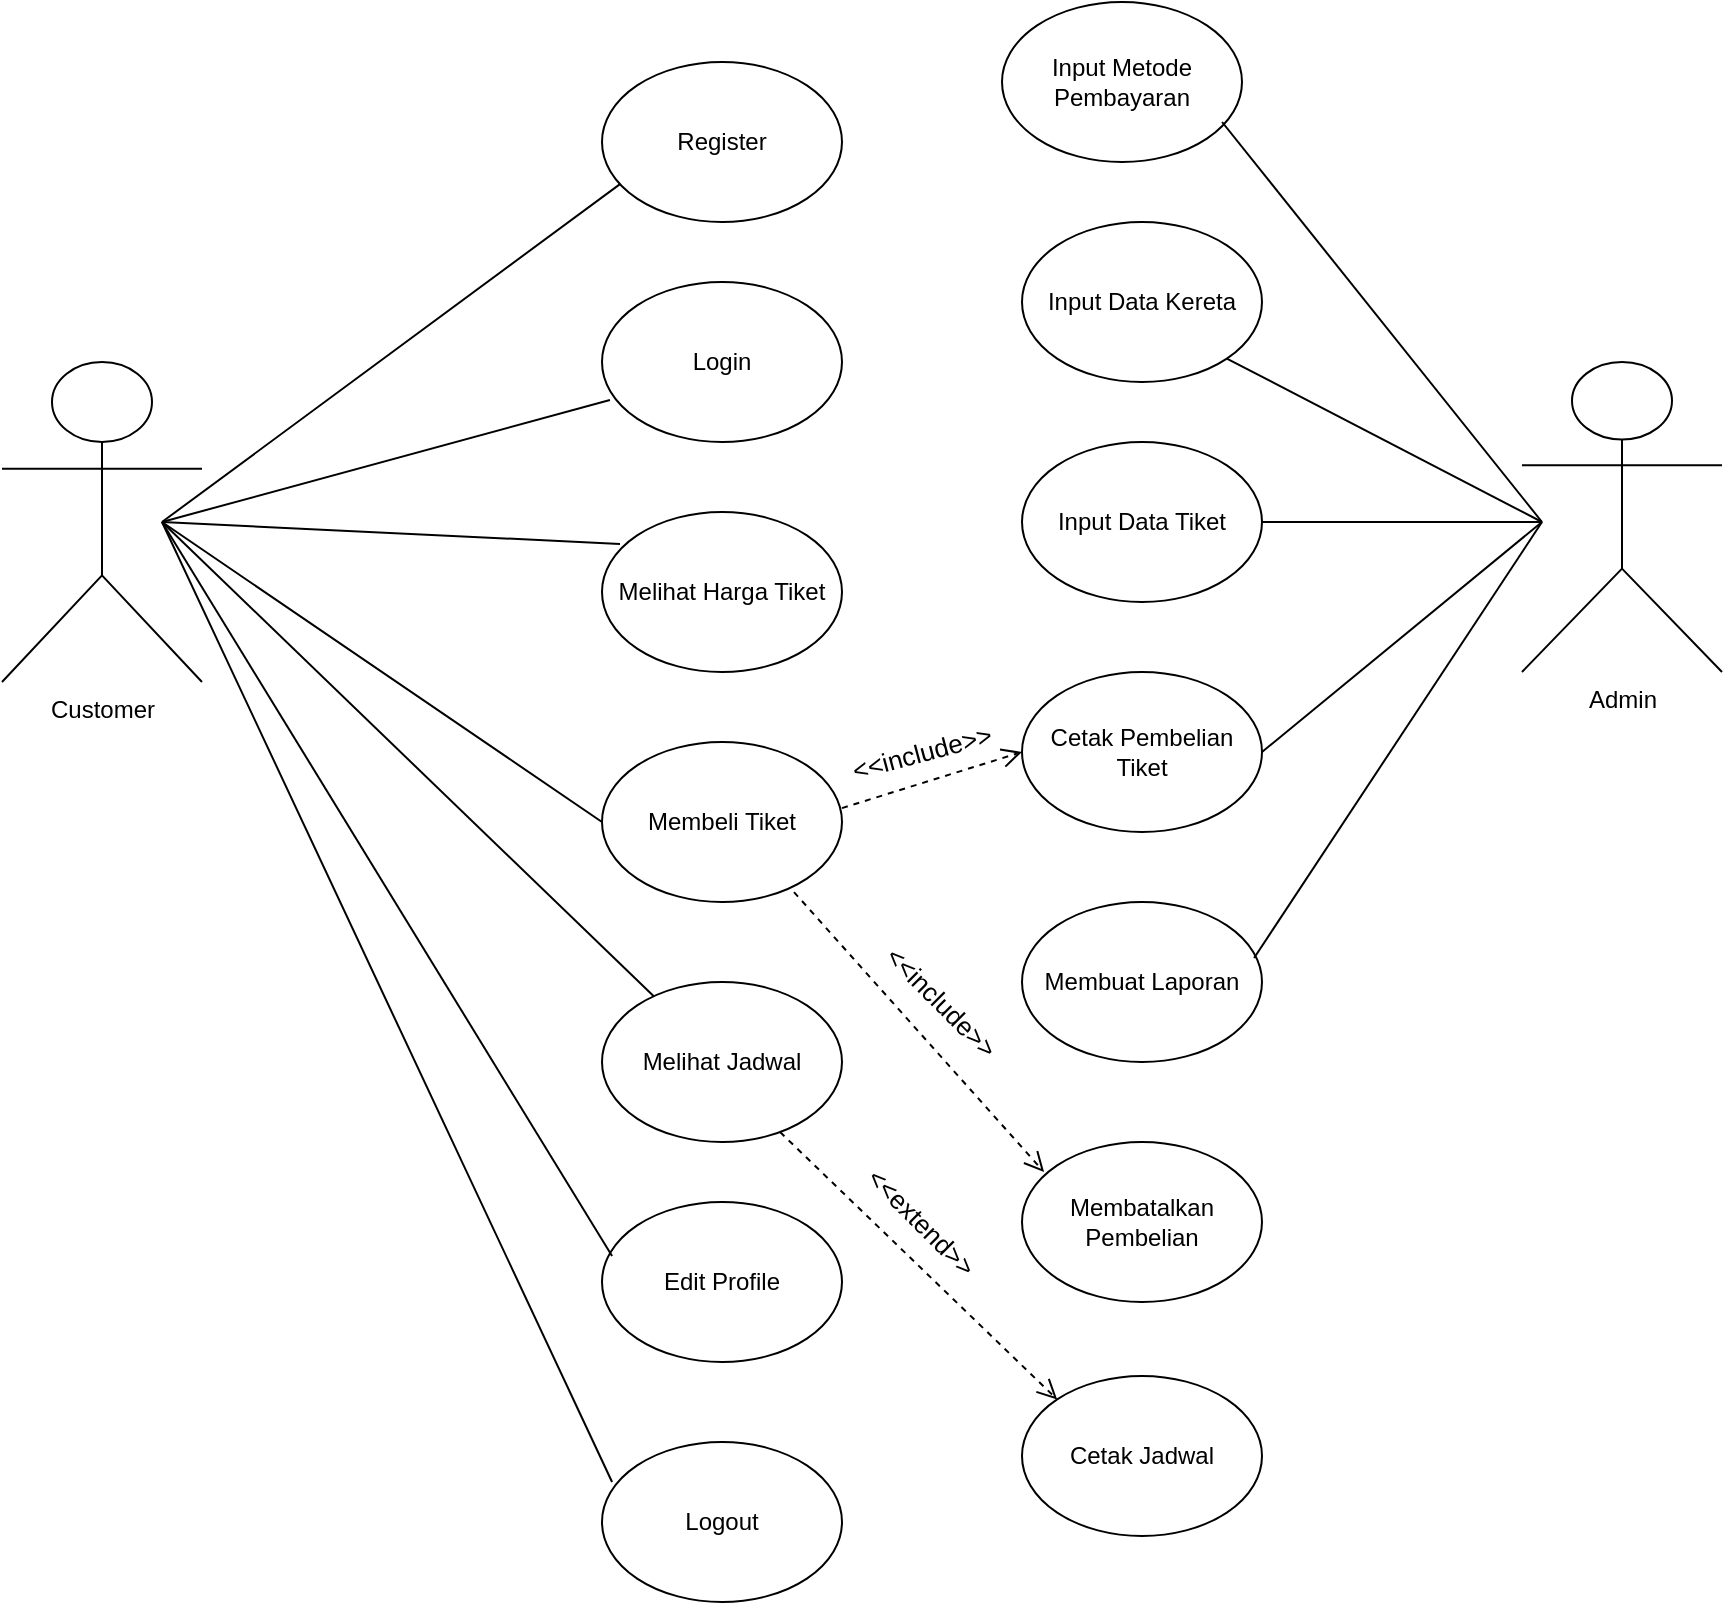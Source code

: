 <mxfile version="21.7.5" type="device">
  <diagram id="mZ1jXsFTw39e8vWFxzHy" name="Page-1">
    <mxGraphModel dx="1434" dy="828" grid="1" gridSize="10" guides="1" tooltips="1" connect="1" arrows="1" fold="1" page="1" pageScale="1" pageWidth="1169" pageHeight="1654" math="0" shadow="0">
      <root>
        <mxCell id="0" />
        <mxCell id="1" parent="0" />
        <mxCell id="TftSYKpcHe7Bgrr4YejO-1" value="Customer" style="shape=umlActor;verticalLabelPosition=bottom;verticalAlign=top;html=1;outlineConnect=0;" parent="1" vertex="1">
          <mxGeometry x="190" y="240" width="100" height="160" as="geometry" />
        </mxCell>
        <mxCell id="TftSYKpcHe7Bgrr4YejO-3" value="Admin" style="shape=umlActor;verticalLabelPosition=bottom;verticalAlign=top;html=1;outlineConnect=0;" parent="1" vertex="1">
          <mxGeometry x="950" y="240" width="100" height="155" as="geometry" />
        </mxCell>
        <mxCell id="TftSYKpcHe7Bgrr4YejO-4" value="Register" style="ellipse;whiteSpace=wrap;html=1;" parent="1" vertex="1">
          <mxGeometry x="490" y="90" width="120" height="80" as="geometry" />
        </mxCell>
        <mxCell id="TftSYKpcHe7Bgrr4YejO-5" value="Login" style="ellipse;whiteSpace=wrap;html=1;" parent="1" vertex="1">
          <mxGeometry x="490" y="200" width="120" height="80" as="geometry" />
        </mxCell>
        <mxCell id="kyED8NULXGfsoG9jFzMG-1" value="Edit Profile" style="ellipse;whiteSpace=wrap;html=1;" parent="1" vertex="1">
          <mxGeometry x="490" y="660" width="120" height="80" as="geometry" />
        </mxCell>
        <mxCell id="kyED8NULXGfsoG9jFzMG-2" value="Membeli Tiket" style="ellipse;whiteSpace=wrap;html=1;" parent="1" vertex="1">
          <mxGeometry x="490" y="430" width="120" height="80" as="geometry" />
        </mxCell>
        <mxCell id="kyED8NULXGfsoG9jFzMG-3" value="Melihat Jadwal" style="ellipse;whiteSpace=wrap;html=1;" parent="1" vertex="1">
          <mxGeometry x="490" y="550" width="120" height="80" as="geometry" />
        </mxCell>
        <mxCell id="kyED8NULXGfsoG9jFzMG-4" value="Membatalkan Pembelian" style="ellipse;whiteSpace=wrap;html=1;" parent="1" vertex="1">
          <mxGeometry x="700" y="630" width="120" height="80" as="geometry" />
        </mxCell>
        <mxCell id="kyED8NULXGfsoG9jFzMG-5" value="Cetak Jadwal" style="ellipse;whiteSpace=wrap;html=1;" parent="1" vertex="1">
          <mxGeometry x="700" y="747" width="120" height="80" as="geometry" />
        </mxCell>
        <mxCell id="kyED8NULXGfsoG9jFzMG-6" value="Input Data Kereta" style="ellipse;whiteSpace=wrap;html=1;" parent="1" vertex="1">
          <mxGeometry x="700" y="170" width="120" height="80" as="geometry" />
        </mxCell>
        <mxCell id="kyED8NULXGfsoG9jFzMG-7" value="Cetak Pembelian Tiket" style="ellipse;whiteSpace=wrap;html=1;" parent="1" vertex="1">
          <mxGeometry x="700" y="395" width="120" height="80" as="geometry" />
        </mxCell>
        <mxCell id="kyED8NULXGfsoG9jFzMG-8" value="Input Data Tiket" style="ellipse;whiteSpace=wrap;html=1;" parent="1" vertex="1">
          <mxGeometry x="700" y="280" width="120" height="80" as="geometry" />
        </mxCell>
        <mxCell id="kyED8NULXGfsoG9jFzMG-9" value="" style="endArrow=none;html=1;rounded=0;entryX=0.033;entryY=0.738;entryDx=0;entryDy=0;entryPerimeter=0;" parent="1" target="TftSYKpcHe7Bgrr4YejO-5" edge="1">
          <mxGeometry width="50" height="50" relative="1" as="geometry">
            <mxPoint x="270" y="320" as="sourcePoint" />
            <mxPoint x="400" y="360" as="targetPoint" />
          </mxGeometry>
        </mxCell>
        <mxCell id="kyED8NULXGfsoG9jFzMG-15" value="" style="endArrow=none;html=1;rounded=0;entryX=0;entryY=0.5;entryDx=0;entryDy=0;" parent="1" target="kyED8NULXGfsoG9jFzMG-2" edge="1">
          <mxGeometry width="50" height="50" relative="1" as="geometry">
            <mxPoint x="270" y="320" as="sourcePoint" />
            <mxPoint x="410" y="350" as="targetPoint" />
          </mxGeometry>
        </mxCell>
        <mxCell id="kyED8NULXGfsoG9jFzMG-16" value="" style="endArrow=none;html=1;rounded=0;" parent="1" target="kyED8NULXGfsoG9jFzMG-3" edge="1">
          <mxGeometry width="50" height="50" relative="1" as="geometry">
            <mxPoint x="270" y="320" as="sourcePoint" />
            <mxPoint x="420" y="420" as="targetPoint" />
          </mxGeometry>
        </mxCell>
        <mxCell id="kyED8NULXGfsoG9jFzMG-17" value="" style="endArrow=none;html=1;rounded=0;entryX=0.075;entryY=0.763;entryDx=0;entryDy=0;entryPerimeter=0;" parent="1" target="TftSYKpcHe7Bgrr4YejO-4" edge="1">
          <mxGeometry width="50" height="50" relative="1" as="geometry">
            <mxPoint x="270" y="320" as="sourcePoint" />
            <mxPoint x="370" y="310" as="targetPoint" />
          </mxGeometry>
        </mxCell>
        <mxCell id="kyED8NULXGfsoG9jFzMG-29" value="Melihat Harga Tiket" style="ellipse;whiteSpace=wrap;html=1;" parent="1" vertex="1">
          <mxGeometry x="490" y="315" width="120" height="80" as="geometry" />
        </mxCell>
        <mxCell id="kyED8NULXGfsoG9jFzMG-30" value="" style="endArrow=none;html=1;rounded=0;entryX=0.075;entryY=0.2;entryDx=0;entryDy=0;entryPerimeter=0;" parent="1" target="kyED8NULXGfsoG9jFzMG-29" edge="1">
          <mxGeometry width="50" height="50" relative="1" as="geometry">
            <mxPoint x="270" y="320" as="sourcePoint" />
            <mxPoint x="610" y="440" as="targetPoint" />
          </mxGeometry>
        </mxCell>
        <mxCell id="kyED8NULXGfsoG9jFzMG-31" value="" style="html=1;verticalAlign=bottom;endArrow=open;dashed=1;endSize=8;curved=0;rounded=0;exitX=1;exitY=0.413;exitDx=0;exitDy=0;exitPerimeter=0;entryX=0;entryY=0.5;entryDx=0;entryDy=0;" parent="1" source="kyED8NULXGfsoG9jFzMG-2" target="kyED8NULXGfsoG9jFzMG-7" edge="1">
          <mxGeometry relative="1" as="geometry">
            <mxPoint x="620" y="460" as="sourcePoint" />
            <mxPoint x="540" y="460" as="targetPoint" />
          </mxGeometry>
        </mxCell>
        <mxCell id="kyED8NULXGfsoG9jFzMG-32" value="&lt;font style=&quot;font-size: 13px;&quot;&gt;&amp;lt;&amp;lt;include&amp;gt;&amp;gt;&lt;/font&gt;" style="text;html=1;strokeColor=none;fillColor=none;align=center;verticalAlign=middle;whiteSpace=wrap;rounded=0;rotation=-15;" parent="1" vertex="1">
          <mxGeometry x="620" y="420" width="60" height="30" as="geometry" />
        </mxCell>
        <mxCell id="kyED8NULXGfsoG9jFzMG-33" value="" style="endArrow=none;html=1;rounded=0;exitX=1;exitY=0.5;exitDx=0;exitDy=0;" parent="1" source="kyED8NULXGfsoG9jFzMG-7" edge="1">
          <mxGeometry width="50" height="50" relative="1" as="geometry">
            <mxPoint x="920" y="470" as="sourcePoint" />
            <mxPoint x="960" y="320" as="targetPoint" />
          </mxGeometry>
        </mxCell>
        <mxCell id="kyED8NULXGfsoG9jFzMG-34" value="" style="html=1;verticalAlign=bottom;endArrow=open;dashed=1;endSize=8;curved=0;rounded=0;exitX=0.8;exitY=0.938;exitDx=0;exitDy=0;exitPerimeter=0;entryX=0.092;entryY=0.188;entryDx=0;entryDy=0;entryPerimeter=0;" parent="1" source="kyED8NULXGfsoG9jFzMG-2" target="kyED8NULXGfsoG9jFzMG-4" edge="1">
          <mxGeometry relative="1" as="geometry">
            <mxPoint x="620" y="360" as="sourcePoint" />
            <mxPoint x="730" y="660" as="targetPoint" />
          </mxGeometry>
        </mxCell>
        <mxCell id="kyED8NULXGfsoG9jFzMG-35" value="&lt;font style=&quot;font-size: 13px;&quot;&gt;&amp;lt;&amp;lt;include&amp;gt;&amp;gt;&lt;/font&gt;" style="text;html=1;strokeColor=none;fillColor=none;align=center;verticalAlign=middle;whiteSpace=wrap;rounded=0;rotation=45;" parent="1" vertex="1">
          <mxGeometry x="630" y="540" width="60" height="40" as="geometry" />
        </mxCell>
        <mxCell id="kyED8NULXGfsoG9jFzMG-36" value="" style="endArrow=none;html=1;rounded=0;entryX=1;entryY=0.5;entryDx=0;entryDy=0;" parent="1" target="kyED8NULXGfsoG9jFzMG-8" edge="1">
          <mxGeometry width="50" height="50" relative="1" as="geometry">
            <mxPoint x="960" y="320" as="sourcePoint" />
            <mxPoint x="920" y="270" as="targetPoint" />
          </mxGeometry>
        </mxCell>
        <mxCell id="kyED8NULXGfsoG9jFzMG-37" value="" style="endArrow=none;html=1;rounded=0;entryX=1;entryY=1;entryDx=0;entryDy=0;" parent="1" target="kyED8NULXGfsoG9jFzMG-6" edge="1">
          <mxGeometry width="50" height="50" relative="1" as="geometry">
            <mxPoint x="960" y="320" as="sourcePoint" />
            <mxPoint x="920" y="210" as="targetPoint" />
          </mxGeometry>
        </mxCell>
        <mxCell id="kyED8NULXGfsoG9jFzMG-38" value="" style="html=1;verticalAlign=bottom;endArrow=open;dashed=1;endSize=8;curved=0;rounded=0;exitX=0.742;exitY=0.938;exitDx=0;exitDy=0;entryX=0;entryY=0;entryDx=0;entryDy=0;exitPerimeter=0;" parent="1" source="kyED8NULXGfsoG9jFzMG-3" target="kyED8NULXGfsoG9jFzMG-5" edge="1">
          <mxGeometry relative="1" as="geometry">
            <mxPoint x="620" y="700" as="sourcePoint" />
            <mxPoint x="752" y="787" as="targetPoint" />
          </mxGeometry>
        </mxCell>
        <mxCell id="kyED8NULXGfsoG9jFzMG-39" value="&lt;font style=&quot;font-size: 13px;&quot;&gt;&amp;lt;&amp;lt;extend&amp;gt;&amp;gt;&lt;/font&gt;" style="text;html=1;strokeColor=none;fillColor=none;align=center;verticalAlign=middle;whiteSpace=wrap;rounded=0;rotation=45;" parent="1" vertex="1">
          <mxGeometry x="620" y="650" width="60" height="40" as="geometry" />
        </mxCell>
        <mxCell id="NuxwovcDJ9MsIoKIlsKO-1" value="Logout" style="ellipse;whiteSpace=wrap;html=1;" parent="1" vertex="1">
          <mxGeometry x="490" y="780" width="120" height="80" as="geometry" />
        </mxCell>
        <mxCell id="NuxwovcDJ9MsIoKIlsKO-2" value="" style="endArrow=none;html=1;rounded=0;exitX=0.042;exitY=0.25;exitDx=0;exitDy=0;exitPerimeter=0;" parent="1" source="NuxwovcDJ9MsIoKIlsKO-1" edge="1">
          <mxGeometry width="50" height="50" relative="1" as="geometry">
            <mxPoint x="190" y="695" as="sourcePoint" />
            <mxPoint x="270" y="320" as="targetPoint" />
          </mxGeometry>
        </mxCell>
        <mxCell id="NuxwovcDJ9MsIoKIlsKO-4" value="" style="endArrow=none;html=1;rounded=0;entryX=0.042;entryY=0.338;entryDx=0;entryDy=0;entryPerimeter=0;" parent="1" target="kyED8NULXGfsoG9jFzMG-1" edge="1">
          <mxGeometry width="50" height="50" relative="1" as="geometry">
            <mxPoint x="270" y="320" as="sourcePoint" />
            <mxPoint x="360" y="550" as="targetPoint" />
          </mxGeometry>
        </mxCell>
        <mxCell id="CNRNp5YHjgoKRSxIVUcl-1" value="Input Metode Pembayaran" style="ellipse;whiteSpace=wrap;html=1;" vertex="1" parent="1">
          <mxGeometry x="690" y="60" width="120" height="80" as="geometry" />
        </mxCell>
        <mxCell id="CNRNp5YHjgoKRSxIVUcl-2" value="" style="endArrow=none;html=1;rounded=0;entryX=0.917;entryY=0.75;entryDx=0;entryDy=0;entryPerimeter=0;" edge="1" parent="1" target="CNRNp5YHjgoKRSxIVUcl-1">
          <mxGeometry width="50" height="50" relative="1" as="geometry">
            <mxPoint x="960" y="320" as="sourcePoint" />
            <mxPoint x="970" y="190" as="targetPoint" />
          </mxGeometry>
        </mxCell>
        <mxCell id="CNRNp5YHjgoKRSxIVUcl-3" value="Membuat Laporan" style="ellipse;whiteSpace=wrap;html=1;" vertex="1" parent="1">
          <mxGeometry x="700" y="510" width="120" height="80" as="geometry" />
        </mxCell>
        <mxCell id="CNRNp5YHjgoKRSxIVUcl-5" value="" style="endArrow=none;html=1;rounded=0;exitX=0.967;exitY=0.35;exitDx=0;exitDy=0;exitPerimeter=0;" edge="1" parent="1" source="CNRNp5YHjgoKRSxIVUcl-3">
          <mxGeometry width="50" height="50" relative="1" as="geometry">
            <mxPoint x="880" y="495" as="sourcePoint" />
            <mxPoint x="960" y="320" as="targetPoint" />
          </mxGeometry>
        </mxCell>
      </root>
    </mxGraphModel>
  </diagram>
</mxfile>
